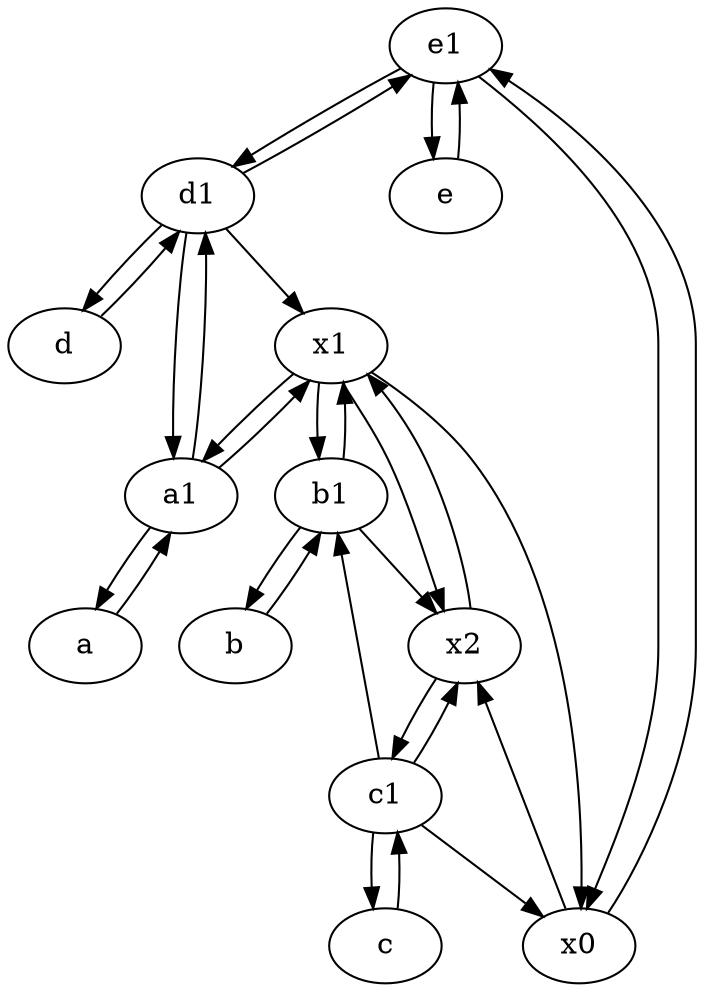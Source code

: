 digraph  {
	e1 [pos="25,45!"];
	d [pos="20,30!"];
	a1 [pos="40,15!"];
	b [pos="50,20!"];
	b1 [pos="45,20!"];
	a [pos="40,10!"];
	c1 [pos="30,15!"];
	x2;
	x1;
	d1 [pos="25,30!"];
	c [pos="20,10!"];
	e [pos="30,50!"];
	x0;
	a1 -> d1;
	d1 -> e1;
	c -> c1;
	x1 -> a1;
	a -> a1;
	x1 -> x2;
	x2 -> x1;
	c1 -> c;
	a1 -> x1;
	d1 -> d;
	c1 -> x0;
	e1 -> e;
	c1 -> b1;
	b -> b1;
	d1 -> x1;
	d1 -> a1;
	b1 -> x2;
	e -> e1;
	d -> d1;
	x2 -> c1;
	c1 -> x2;
	e1 -> d1;
	e1 -> x0;
	b1 -> x1;
	x1 -> x0;
	a1 -> a;
	x1 -> b1;
	x0 -> x2;
	b1 -> b;
	x0 -> e1;

	}